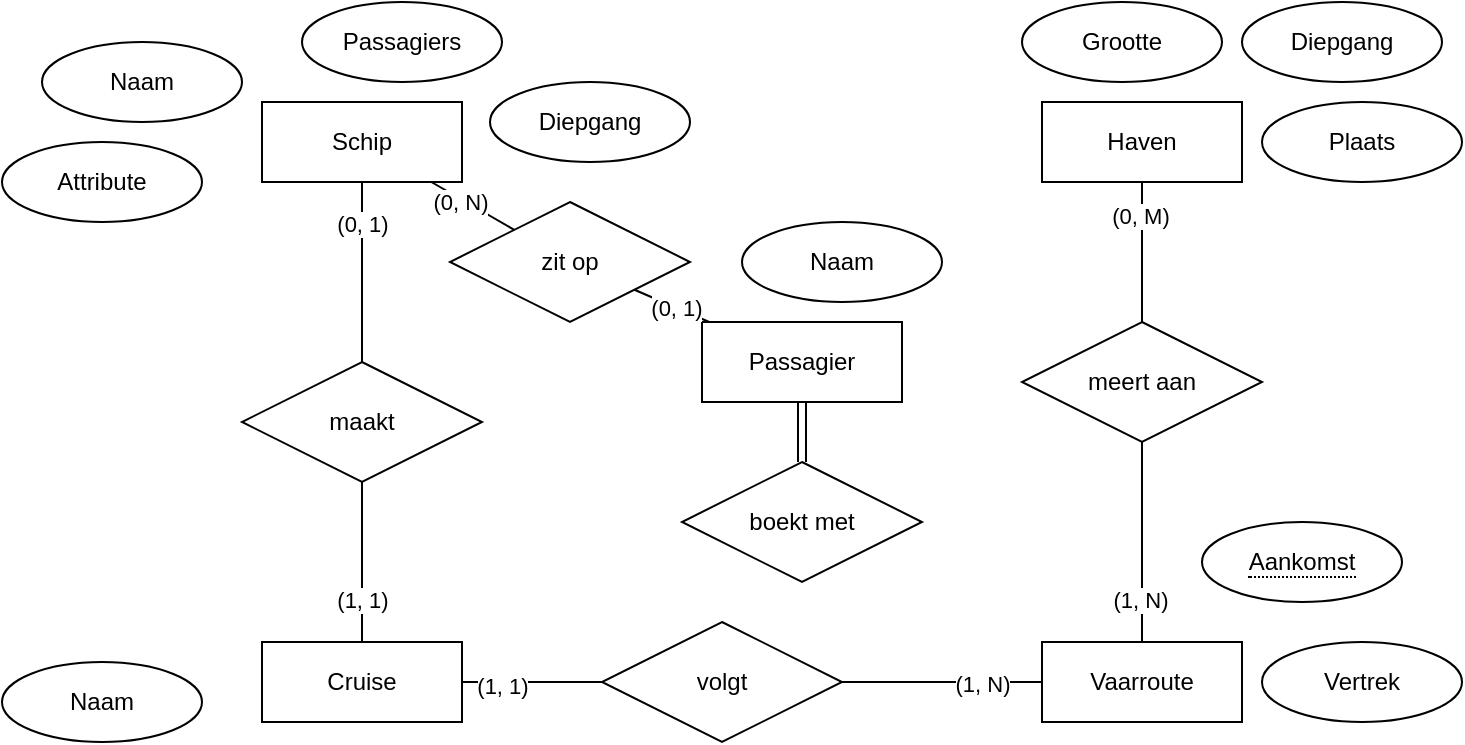 <mxfile version="24.8.2">
  <diagram name="Pagina-1" id="XRNuTaB9I9MSfYOUS6OP">
    <mxGraphModel dx="1290" dy="522" grid="1" gridSize="10" guides="1" tooltips="1" connect="1" arrows="1" fold="1" page="1" pageScale="1" pageWidth="827" pageHeight="1169" math="0" shadow="0">
      <root>
        <mxCell id="0" />
        <mxCell id="1" parent="0" />
        <mxCell id="pUwQ2fJmEz475Cd50NN1-1" value="Schip" style="whiteSpace=wrap;html=1;align=center;" vertex="1" parent="1">
          <mxGeometry x="200" y="70" width="100" height="40" as="geometry" />
        </mxCell>
        <mxCell id="pUwQ2fJmEz475Cd50NN1-2" value="Naam" style="ellipse;whiteSpace=wrap;html=1;align=center;" vertex="1" parent="1">
          <mxGeometry x="90" y="40" width="100" height="40" as="geometry" />
        </mxCell>
        <mxCell id="pUwQ2fJmEz475Cd50NN1-3" value="Passagiers" style="ellipse;whiteSpace=wrap;html=1;align=center;" vertex="1" parent="1">
          <mxGeometry x="220" y="20" width="100" height="40" as="geometry" />
        </mxCell>
        <mxCell id="pUwQ2fJmEz475Cd50NN1-4" value="Attribute" style="ellipse;whiteSpace=wrap;html=1;align=center;" vertex="1" parent="1">
          <mxGeometry x="70" y="90" width="100" height="40" as="geometry" />
        </mxCell>
        <mxCell id="pUwQ2fJmEz475Cd50NN1-5" value="Cruise" style="whiteSpace=wrap;html=1;align=center;" vertex="1" parent="1">
          <mxGeometry x="200" y="340" width="100" height="40" as="geometry" />
        </mxCell>
        <mxCell id="pUwQ2fJmEz475Cd50NN1-6" value="maakt" style="shape=rhombus;perimeter=rhombusPerimeter;whiteSpace=wrap;html=1;align=center;" vertex="1" parent="1">
          <mxGeometry x="190" y="200" width="120" height="60" as="geometry" />
        </mxCell>
        <mxCell id="pUwQ2fJmEz475Cd50NN1-7" value="" style="endArrow=none;html=1;rounded=0;" edge="1" parent="1" source="pUwQ2fJmEz475Cd50NN1-6" target="pUwQ2fJmEz475Cd50NN1-1">
          <mxGeometry relative="1" as="geometry">
            <mxPoint x="360" y="210" as="sourcePoint" />
            <mxPoint x="520" y="210" as="targetPoint" />
          </mxGeometry>
        </mxCell>
        <mxCell id="pUwQ2fJmEz475Cd50NN1-18" value="(0, 1)" style="edgeLabel;html=1;align=center;verticalAlign=middle;resizable=0;points=[];" vertex="1" connectable="0" parent="pUwQ2fJmEz475Cd50NN1-7">
          <mxGeometry x="0.538" relative="1" as="geometry">
            <mxPoint as="offset" />
          </mxGeometry>
        </mxCell>
        <mxCell id="pUwQ2fJmEz475Cd50NN1-8" value="" style="endArrow=none;html=1;rounded=0;" edge="1" parent="1" source="pUwQ2fJmEz475Cd50NN1-6" target="pUwQ2fJmEz475Cd50NN1-5">
          <mxGeometry relative="1" as="geometry">
            <mxPoint x="360" y="210" as="sourcePoint" />
            <mxPoint x="520" y="210" as="targetPoint" />
          </mxGeometry>
        </mxCell>
        <mxCell id="pUwQ2fJmEz475Cd50NN1-19" value="(1, 1)" style="edgeLabel;html=1;align=center;verticalAlign=middle;resizable=0;points=[];" vertex="1" connectable="0" parent="pUwQ2fJmEz475Cd50NN1-8">
          <mxGeometry x="0.47" relative="1" as="geometry">
            <mxPoint as="offset" />
          </mxGeometry>
        </mxCell>
        <mxCell id="pUwQ2fJmEz475Cd50NN1-9" value="&lt;span style=&quot;border-bottom: 1px dotted&quot;&gt;Aankomst&lt;/span&gt;" style="ellipse;whiteSpace=wrap;html=1;align=center;" vertex="1" parent="1">
          <mxGeometry x="670" y="280" width="100" height="40" as="geometry" />
        </mxCell>
        <mxCell id="pUwQ2fJmEz475Cd50NN1-11" value="Vertrek" style="ellipse;whiteSpace=wrap;html=1;align=center;" vertex="1" parent="1">
          <mxGeometry x="700" y="340" width="100" height="40" as="geometry" />
        </mxCell>
        <mxCell id="pUwQ2fJmEz475Cd50NN1-12" value="Naam" style="ellipse;whiteSpace=wrap;html=1;align=center;" vertex="1" parent="1">
          <mxGeometry x="70" y="350" width="100" height="40" as="geometry" />
        </mxCell>
        <mxCell id="pUwQ2fJmEz475Cd50NN1-13" value="Vaarroute" style="whiteSpace=wrap;html=1;align=center;" vertex="1" parent="1">
          <mxGeometry x="590" y="340" width="100" height="40" as="geometry" />
        </mxCell>
        <mxCell id="pUwQ2fJmEz475Cd50NN1-14" value="Grootte" style="ellipse;whiteSpace=wrap;html=1;align=center;" vertex="1" parent="1">
          <mxGeometry x="580" y="20" width="100" height="40" as="geometry" />
        </mxCell>
        <mxCell id="pUwQ2fJmEz475Cd50NN1-15" value="volgt" style="shape=rhombus;perimeter=rhombusPerimeter;whiteSpace=wrap;html=1;align=center;" vertex="1" parent="1">
          <mxGeometry x="370" y="330" width="120" height="60" as="geometry" />
        </mxCell>
        <mxCell id="pUwQ2fJmEz475Cd50NN1-16" value="" style="endArrow=none;html=1;rounded=0;" edge="1" parent="1" source="pUwQ2fJmEz475Cd50NN1-15" target="pUwQ2fJmEz475Cd50NN1-13">
          <mxGeometry relative="1" as="geometry">
            <mxPoint x="360" y="210" as="sourcePoint" />
            <mxPoint x="520" y="210" as="targetPoint" />
          </mxGeometry>
        </mxCell>
        <mxCell id="pUwQ2fJmEz475Cd50NN1-21" value="(1, N)" style="edgeLabel;html=1;align=center;verticalAlign=middle;resizable=0;points=[];" vertex="1" connectable="0" parent="pUwQ2fJmEz475Cd50NN1-16">
          <mxGeometry x="0.396" y="-1" relative="1" as="geometry">
            <mxPoint as="offset" />
          </mxGeometry>
        </mxCell>
        <mxCell id="pUwQ2fJmEz475Cd50NN1-17" value="" style="endArrow=none;html=1;rounded=0;" edge="1" parent="1" source="pUwQ2fJmEz475Cd50NN1-15" target="pUwQ2fJmEz475Cd50NN1-5">
          <mxGeometry relative="1" as="geometry">
            <mxPoint x="360" y="210" as="sourcePoint" />
            <mxPoint x="520" y="210" as="targetPoint" />
          </mxGeometry>
        </mxCell>
        <mxCell id="pUwQ2fJmEz475Cd50NN1-20" value="(1, 1)" style="edgeLabel;html=1;align=center;verticalAlign=middle;resizable=0;points=[];" vertex="1" connectable="0" parent="pUwQ2fJmEz475Cd50NN1-17">
          <mxGeometry x="0.434" y="2" relative="1" as="geometry">
            <mxPoint as="offset" />
          </mxGeometry>
        </mxCell>
        <mxCell id="pUwQ2fJmEz475Cd50NN1-22" value="Haven" style="whiteSpace=wrap;html=1;align=center;" vertex="1" parent="1">
          <mxGeometry x="590" y="70" width="100" height="40" as="geometry" />
        </mxCell>
        <mxCell id="pUwQ2fJmEz475Cd50NN1-23" value="Diepgang" style="ellipse;whiteSpace=wrap;html=1;align=center;" vertex="1" parent="1">
          <mxGeometry x="314" y="60" width="100" height="40" as="geometry" />
        </mxCell>
        <mxCell id="pUwQ2fJmEz475Cd50NN1-24" value="Diepgang" style="ellipse;whiteSpace=wrap;html=1;align=center;" vertex="1" parent="1">
          <mxGeometry x="690" y="20" width="100" height="40" as="geometry" />
        </mxCell>
        <mxCell id="pUwQ2fJmEz475Cd50NN1-25" value="Plaats" style="ellipse;whiteSpace=wrap;html=1;align=center;" vertex="1" parent="1">
          <mxGeometry x="700" y="70" width="100" height="40" as="geometry" />
        </mxCell>
        <mxCell id="pUwQ2fJmEz475Cd50NN1-26" value="meert aan" style="shape=rhombus;perimeter=rhombusPerimeter;whiteSpace=wrap;html=1;align=center;" vertex="1" parent="1">
          <mxGeometry x="580" y="180" width="120" height="60" as="geometry" />
        </mxCell>
        <mxCell id="pUwQ2fJmEz475Cd50NN1-27" value="" style="endArrow=none;html=1;rounded=0;" edge="1" parent="1" source="pUwQ2fJmEz475Cd50NN1-13" target="pUwQ2fJmEz475Cd50NN1-26">
          <mxGeometry relative="1" as="geometry">
            <mxPoint x="360" y="210" as="sourcePoint" />
            <mxPoint x="520" y="210" as="targetPoint" />
          </mxGeometry>
        </mxCell>
        <mxCell id="pUwQ2fJmEz475Cd50NN1-29" value="(1, N)" style="edgeLabel;html=1;align=center;verticalAlign=middle;resizable=0;points=[];" vertex="1" connectable="0" parent="pUwQ2fJmEz475Cd50NN1-27">
          <mxGeometry x="-0.576" y="1" relative="1" as="geometry">
            <mxPoint as="offset" />
          </mxGeometry>
        </mxCell>
        <mxCell id="pUwQ2fJmEz475Cd50NN1-28" value="" style="endArrow=none;html=1;rounded=0;" edge="1" parent="1" source="pUwQ2fJmEz475Cd50NN1-22" target="pUwQ2fJmEz475Cd50NN1-26">
          <mxGeometry relative="1" as="geometry">
            <mxPoint x="360" y="210" as="sourcePoint" />
            <mxPoint x="520" y="210" as="targetPoint" />
          </mxGeometry>
        </mxCell>
        <mxCell id="pUwQ2fJmEz475Cd50NN1-30" value="(0, M)" style="edgeLabel;html=1;align=center;verticalAlign=middle;resizable=0;points=[];" vertex="1" connectable="0" parent="pUwQ2fJmEz475Cd50NN1-28">
          <mxGeometry x="-0.52" y="-1" relative="1" as="geometry">
            <mxPoint as="offset" />
          </mxGeometry>
        </mxCell>
        <mxCell id="pUwQ2fJmEz475Cd50NN1-31" value="Passagier" style="whiteSpace=wrap;html=1;align=center;" vertex="1" parent="1">
          <mxGeometry x="420" y="180" width="100" height="40" as="geometry" />
        </mxCell>
        <mxCell id="pUwQ2fJmEz475Cd50NN1-32" value="zit op" style="shape=rhombus;perimeter=rhombusPerimeter;whiteSpace=wrap;html=1;align=center;" vertex="1" parent="1">
          <mxGeometry x="294" y="120" width="120" height="60" as="geometry" />
        </mxCell>
        <mxCell id="pUwQ2fJmEz475Cd50NN1-33" value="" style="endArrow=none;html=1;rounded=0;" edge="1" parent="1" source="pUwQ2fJmEz475Cd50NN1-32" target="pUwQ2fJmEz475Cd50NN1-1">
          <mxGeometry relative="1" as="geometry">
            <mxPoint x="360" y="210" as="sourcePoint" />
            <mxPoint x="520" y="210" as="targetPoint" />
          </mxGeometry>
        </mxCell>
        <mxCell id="pUwQ2fJmEz475Cd50NN1-40" value="(0, N)" style="edgeLabel;html=1;align=center;verticalAlign=middle;resizable=0;points=[];" vertex="1" connectable="0" parent="pUwQ2fJmEz475Cd50NN1-33">
          <mxGeometry x="0.277" y="1" relative="1" as="geometry">
            <mxPoint as="offset" />
          </mxGeometry>
        </mxCell>
        <mxCell id="pUwQ2fJmEz475Cd50NN1-34" value="" style="endArrow=none;html=1;rounded=0;" edge="1" parent="1" source="pUwQ2fJmEz475Cd50NN1-32" target="pUwQ2fJmEz475Cd50NN1-31">
          <mxGeometry relative="1" as="geometry">
            <mxPoint x="360" y="210" as="sourcePoint" />
            <mxPoint x="520" y="210" as="targetPoint" />
          </mxGeometry>
        </mxCell>
        <mxCell id="pUwQ2fJmEz475Cd50NN1-39" value="(0, 1)" style="edgeLabel;html=1;align=center;verticalAlign=middle;resizable=0;points=[];" vertex="1" connectable="0" parent="pUwQ2fJmEz475Cd50NN1-34">
          <mxGeometry x="0.046" y="1" relative="1" as="geometry">
            <mxPoint y="1" as="offset" />
          </mxGeometry>
        </mxCell>
        <mxCell id="pUwQ2fJmEz475Cd50NN1-35" value="Naam" style="ellipse;whiteSpace=wrap;html=1;align=center;" vertex="1" parent="1">
          <mxGeometry x="440" y="130" width="100" height="40" as="geometry" />
        </mxCell>
        <mxCell id="pUwQ2fJmEz475Cd50NN1-36" value="boekt met" style="shape=rhombus;perimeter=rhombusPerimeter;whiteSpace=wrap;html=1;align=center;" vertex="1" parent="1">
          <mxGeometry x="410" y="250" width="120" height="60" as="geometry" />
        </mxCell>
        <mxCell id="pUwQ2fJmEz475Cd50NN1-37" value="" style="shape=link;html=1;rounded=0;" edge="1" parent="1" source="pUwQ2fJmEz475Cd50NN1-36" target="pUwQ2fJmEz475Cd50NN1-31">
          <mxGeometry relative="1" as="geometry">
            <mxPoint x="360" y="210" as="sourcePoint" />
            <mxPoint x="520" y="210" as="targetPoint" />
          </mxGeometry>
        </mxCell>
        <mxCell id="pUwQ2fJmEz475Cd50NN1-38" value="" style="resizable=0;html=1;whiteSpace=wrap;align=right;verticalAlign=bottom;" connectable="0" vertex="1" parent="pUwQ2fJmEz475Cd50NN1-37">
          <mxGeometry x="1" relative="1" as="geometry" />
        </mxCell>
      </root>
    </mxGraphModel>
  </diagram>
</mxfile>
